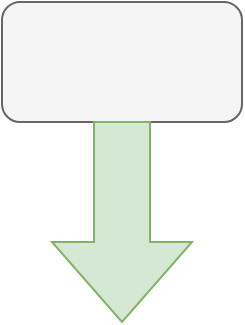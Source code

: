 <mxfile version="20.5.3" type="github"><diagram id="2nyHPMxWPmXjNNVyCCjx" name="第 1 页"><mxGraphModel dx="1186" dy="652" grid="1" gridSize="10" guides="1" tooltips="1" connect="1" arrows="1" fold="1" page="1" pageScale="1" pageWidth="827" pageHeight="1169" math="0" shadow="0"><root><mxCell id="0"/><mxCell id="1" parent="0"/><mxCell id="TdAFTJwQhzohvt-_Y4ZO-1" value="" style="rounded=1;whiteSpace=wrap;html=1;fillColor=#f5f5f5;fontColor=#333333;strokeColor=#666666;" vertex="1" parent="1"><mxGeometry x="80" y="80" width="120" height="60" as="geometry"/></mxCell><mxCell id="TdAFTJwQhzohvt-_Y4ZO-2" value="" style="html=1;shadow=0;dashed=0;align=center;verticalAlign=middle;shape=mxgraph.arrows2.arrow;dy=0.6;dx=40;direction=south;notch=0;fillColor=#d5e8d4;strokeColor=#82b366;" vertex="1" parent="1"><mxGeometry x="105" y="140" width="70" height="100" as="geometry"/></mxCell></root></mxGraphModel></diagram></mxfile>